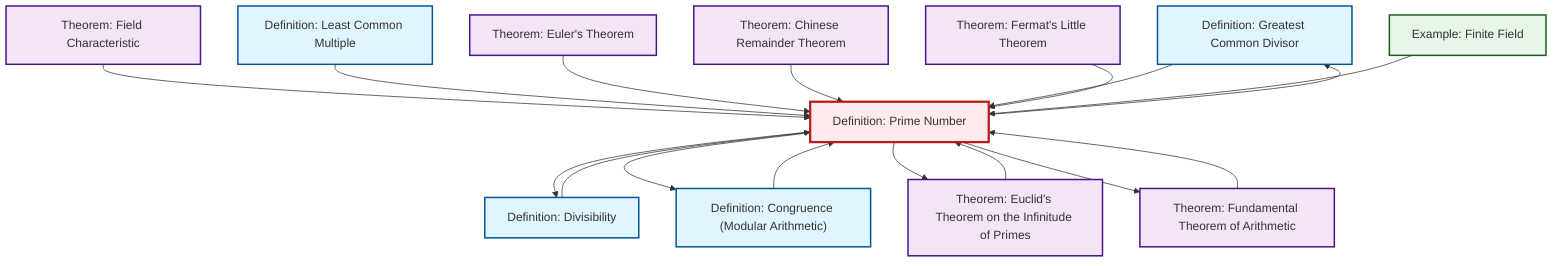 graph TD
    classDef definition fill:#e1f5fe,stroke:#01579b,stroke-width:2px
    classDef theorem fill:#f3e5f5,stroke:#4a148c,stroke-width:2px
    classDef axiom fill:#fff3e0,stroke:#e65100,stroke-width:2px
    classDef example fill:#e8f5e9,stroke:#1b5e20,stroke-width:2px
    classDef current fill:#ffebee,stroke:#b71c1c,stroke-width:3px
    def-gcd["Definition: Greatest Common Divisor"]:::definition
    def-prime["Definition: Prime Number"]:::definition
    def-congruence["Definition: Congruence (Modular Arithmetic)"]:::definition
    thm-chinese-remainder["Theorem: Chinese Remainder Theorem"]:::theorem
    thm-euler["Theorem: Euler's Theorem"]:::theorem
    thm-field-characteristic["Theorem: Field Characteristic"]:::theorem
    def-lcm["Definition: Least Common Multiple"]:::definition
    thm-fundamental-arithmetic["Theorem: Fundamental Theorem of Arithmetic"]:::theorem
    ex-finite-field["Example: Finite Field"]:::example
    thm-euclid-infinitude-primes["Theorem: Euclid's Theorem on the Infinitude of Primes"]:::theorem
    thm-fermat-little["Theorem: Fermat's Little Theorem"]:::theorem
    def-divisibility["Definition: Divisibility"]:::definition
    thm-field-characteristic --> def-prime
    def-lcm --> def-prime
    thm-euler --> def-prime
    thm-chinese-remainder --> def-prime
    def-prime --> def-divisibility
    def-prime --> def-gcd
    def-divisibility --> def-prime
    def-prime --> def-congruence
    def-gcd --> def-prime
    def-congruence --> def-prime
    def-prime --> thm-euclid-infinitude-primes
    thm-fermat-little --> def-prime
    thm-fundamental-arithmetic --> def-prime
    def-prime --> thm-fundamental-arithmetic
    ex-finite-field --> def-prime
    thm-euclid-infinitude-primes --> def-prime
    class def-prime current